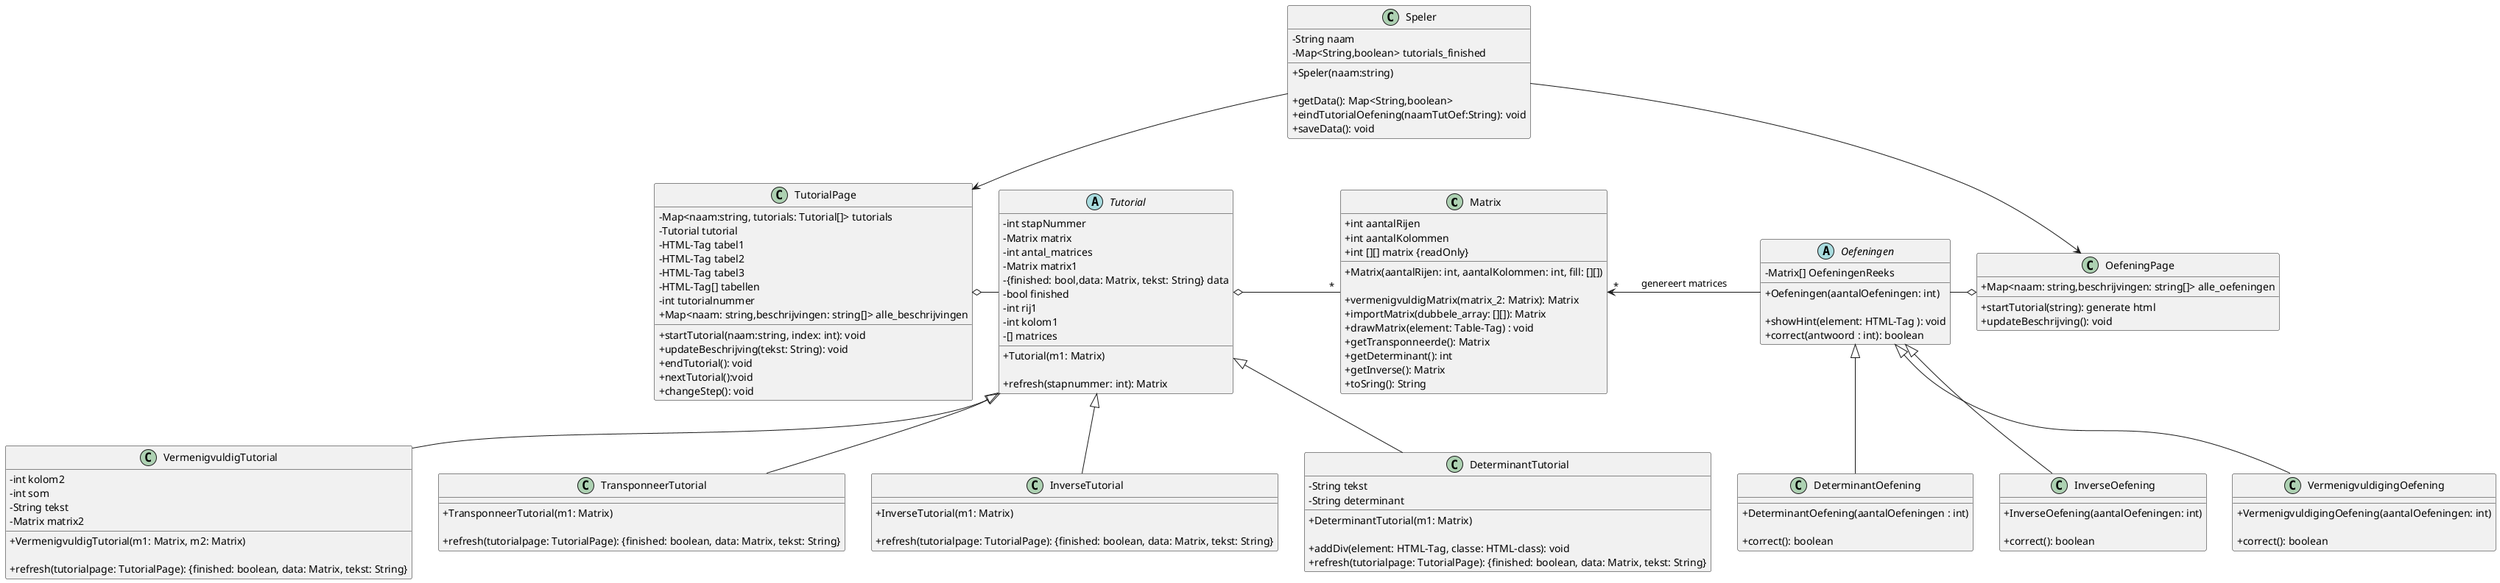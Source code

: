 


@startuml Matrix_Project
skinparam ClassAttributeIconSize 0 


class Matrix{
    + int aantalRijen
    + int aantalKolommen
    + int [][] matrix {readOnly}

    + Matrix(aantalRijen: int, aantalKolommen: int, fill: [][])

    + vermenigvuldigMatrix(matrix_2: Matrix): Matrix
    + importMatrix(dubbele_array: [][]): Matrix
    + drawMatrix(element: Table-Tag) : void
    + getTransponneerde(): Matrix
    + getDeterminant(): int
    + getInverse(): Matrix
    + toSring(): String
}

class TutorialPage{
    - Map<naam:string, tutorials: Tutorial[]> tutorials
    - Tutorial tutorial
    - HTML-Tag tabel1
    - HTML-Tag tabel2
    - HTML-Tag tabel3
    - HTML-Tag[] tabellen
    - int tutorialnummer
    + Map<naam: string,beschrijvingen: string[]> alle_beschrijvingen

    + startTutorial(naam:string, index: int): void
    + updateBeschrijving(tekst: String): void
    + endTutorial(): void
    + nextTutorial():void
    + changeStep(): void
}

class OefeningPage{
    + Map<naam: string,beschrijvingen: string[]> alle_oefeningen


    + startTutorial(string): generate html
    + updateBeschrijving(): void
}


abstract Class Tutorial{
    - int stapNummer
    - Matrix matrix
    - int antal_matrices
    - Matrix matrix1
    - {finished: bool,data: Matrix, tekst: String} data
    - bool finished
    - int rij1
    - int kolom1
    - [] matrices

    + Tutorial(m1: Matrix)

    + refresh(stapnummer: int): Matrix
}

class VermenigvuldigTutorial{
    - int kolom2
    - int som
    - String tekst
    - Matrix matrix2

    + VermenigvuldigTutorial(m1: Matrix, m2: Matrix)

    + refresh(tutorialpage: TutorialPage): {finished: boolean, data: Matrix, tekst: String}
}

class TransponneerTutorial{

    + TransponneerTutorial(m1: Matrix)

    + refresh(tutorialpage: TutorialPage): {finished: boolean, data: Matrix, tekst: String}
}

class InverseTutorial{

    + InverseTutorial(m1: Matrix)

    + refresh(tutorialpage: TutorialPage): {finished: boolean, data: Matrix, tekst: String}
}

class DeterminantTutorial{
    - String tekst
    - String determinant

    + DeterminantTutorial(m1: Matrix)

    + addDiv(element: HTML-Tag, classe: HTML-class): void
    + refresh(tutorialpage: TutorialPage): {finished: boolean, data: Matrix, tekst: String}
}


abstract Class Oefeningen{
    - Matrix[] OefeningenReeks

    + Oefeningen(aantalOefeningen: int)

    + showHint(element: HTML-Tag ): void
    + correct(antwoord : int): boolean
}

class VermenigvuldigingOefening{

    + VermenigvuldigingOefening(aantalOefeningen: int)

    + correct(): boolean
}

class DeterminantOefening{

    + DeterminantOefening(aantalOefeningen : int)

    + correct(): boolean
}

class InverseOefening{

    + InverseOefening(aantalOefeningen: int)

    + correct(): boolean
}


class Speler{
    - String naam
    - Map<String,boolean> tutorials_finished

    + Speler(naam:string)

    + getData(): Map<String,boolean>
    + eindTutorialOefening(naamTutOef:String): void
    + saveData(): void
}



Oefeningen <|-- VermenigvuldigingOefening
Oefeningen <|-- DeterminantOefening
Oefeningen <|-- InverseOefening

Matrix "*" <- Oefeningen  :genereert matrices
Tutorial o- "*" Matrix

TutorialPage  o- Tutorial
Oefeningen -o OefeningPage

Tutorial <|-- VermenigvuldigTutorial
Tutorial <|-- DeterminantTutorial
Tutorial <|-- InverseTutorial
Tutorial <|-- TransponneerTutorial

Speler --> TutorialPage
Speler --> OefeningPage
@enduml